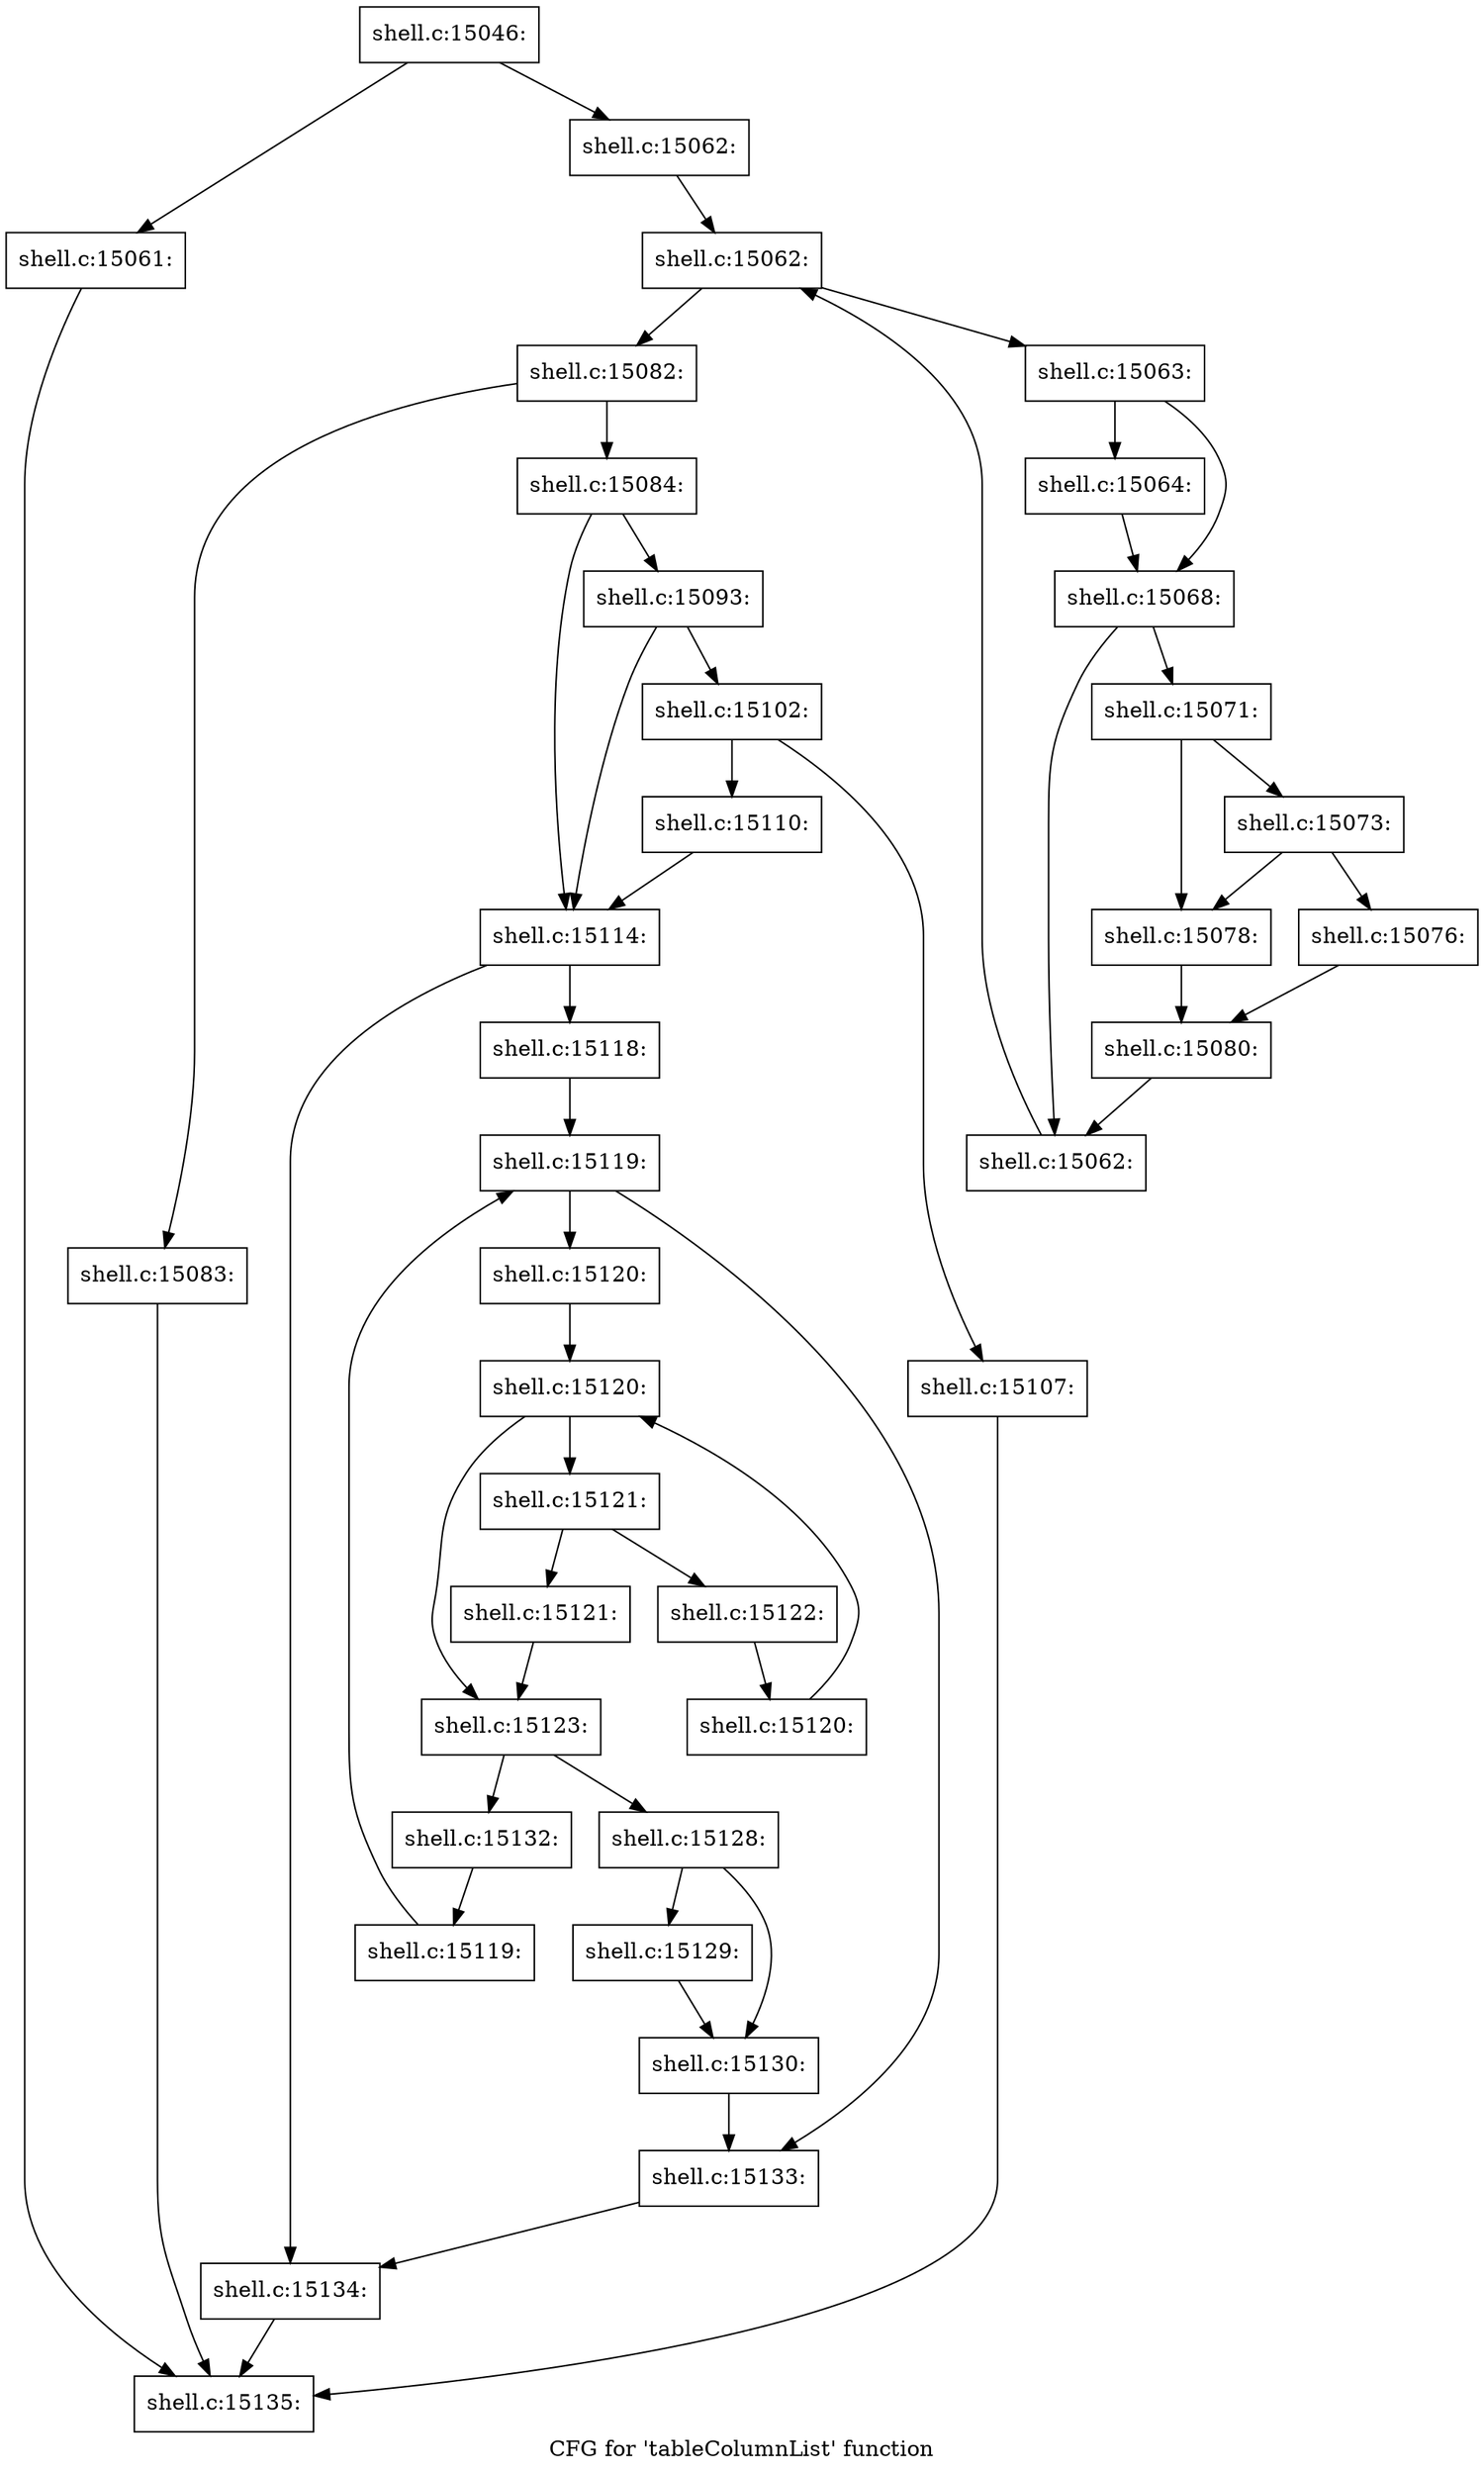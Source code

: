 digraph "CFG for 'tableColumnList' function" {
	label="CFG for 'tableColumnList' function";

	Node0x5602771c2010 [shape=record,label="{shell.c:15046:}"];
	Node0x5602771c2010 -> Node0x5602771c77b0;
	Node0x5602771c2010 -> Node0x5602771c7aa0;
	Node0x5602771c77b0 [shape=record,label="{shell.c:15061:}"];
	Node0x5602771c77b0 -> Node0x5602771c2190;
	Node0x5602771c7aa0 [shape=record,label="{shell.c:15062:}"];
	Node0x5602771c7aa0 -> Node0x5602771c7e60;
	Node0x5602771c7e60 [shape=record,label="{shell.c:15062:}"];
	Node0x5602771c7e60 -> Node0x5602771c82e0;
	Node0x5602771c7e60 -> Node0x5602771c7fc0;
	Node0x5602771c82e0 [shape=record,label="{shell.c:15063:}"];
	Node0x5602771c82e0 -> Node0x5602771c84f0;
	Node0x5602771c82e0 -> Node0x5602771c8540;
	Node0x5602771c84f0 [shape=record,label="{shell.c:15064:}"];
	Node0x5602771c84f0 -> Node0x5602771c8540;
	Node0x5602771c8540 [shape=record,label="{shell.c:15068:}"];
	Node0x5602771c8540 -> Node0x5602771ca220;
	Node0x5602771c8540 -> Node0x5602771ca270;
	Node0x5602771ca220 [shape=record,label="{shell.c:15071:}"];
	Node0x5602771ca220 -> Node0x5602771ca9b0;
	Node0x5602771ca220 -> Node0x5602771ca960;
	Node0x5602771ca9b0 [shape=record,label="{shell.c:15073:}"];
	Node0x5602771ca9b0 -> Node0x5602771ca8c0;
	Node0x5602771ca9b0 -> Node0x5602771ca960;
	Node0x5602771ca8c0 [shape=record,label="{shell.c:15076:}"];
	Node0x5602771ca8c0 -> Node0x5602771ca910;
	Node0x5602771ca960 [shape=record,label="{shell.c:15078:}"];
	Node0x5602771ca960 -> Node0x5602771ca910;
	Node0x5602771ca910 [shape=record,label="{shell.c:15080:}"];
	Node0x5602771ca910 -> Node0x5602771ca270;
	Node0x5602771ca270 [shape=record,label="{shell.c:15062:}"];
	Node0x5602771ca270 -> Node0x5602771c7e60;
	Node0x5602771c7fc0 [shape=record,label="{shell.c:15082:}"];
	Node0x5602771c7fc0 -> Node0x5602771cbc60;
	Node0x5602771c7fc0 -> Node0x5602771cbcb0;
	Node0x5602771cbc60 [shape=record,label="{shell.c:15083:}"];
	Node0x5602771cbc60 -> Node0x5602771c2190;
	Node0x5602771cbcb0 [shape=record,label="{shell.c:15084:}"];
	Node0x5602771cbcb0 -> Node0x5602771cc8a0;
	Node0x5602771cbcb0 -> Node0x5602771cc850;
	Node0x5602771cc8a0 [shape=record,label="{shell.c:15093:}"];
	Node0x5602771cc8a0 -> Node0x5602771cc800;
	Node0x5602771cc8a0 -> Node0x5602771cc850;
	Node0x5602771cc800 [shape=record,label="{shell.c:15102:}"];
	Node0x5602771cc800 -> Node0x5602771cd6d0;
	Node0x5602771cc800 -> Node0x5602771cd9c0;
	Node0x5602771cd6d0 [shape=record,label="{shell.c:15107:}"];
	Node0x5602771cd6d0 -> Node0x5602771c2190;
	Node0x5602771cd9c0 [shape=record,label="{shell.c:15110:}"];
	Node0x5602771cd9c0 -> Node0x5602771cc850;
	Node0x5602771cc850 [shape=record,label="{shell.c:15114:}"];
	Node0x5602771cc850 -> Node0x5602771ce7f0;
	Node0x5602771cc850 -> Node0x5602771ce840;
	Node0x5602771ce7f0 [shape=record,label="{shell.c:15118:}"];
	Node0x5602771ce7f0 -> Node0x5602771cf7f0;
	Node0x5602771cf7f0 [shape=record,label="{shell.c:15119:}"];
	Node0x5602771cf7f0 -> Node0x5602771cfa10;
	Node0x5602771cf7f0 -> Node0x5602771cf640;
	Node0x5602771cfa10 [shape=record,label="{shell.c:15120:}"];
	Node0x5602771cfa10 -> Node0x5602771cff60;
	Node0x5602771cff60 [shape=record,label="{shell.c:15120:}"];
	Node0x5602771cff60 -> Node0x5602771d0110;
	Node0x5602771cff60 -> Node0x5602771cfdb0;
	Node0x5602771d0110 [shape=record,label="{shell.c:15121:}"];
	Node0x5602771d0110 -> Node0x5602771d0590;
	Node0x5602771d0110 -> Node0x5602771d05e0;
	Node0x5602771d0590 [shape=record,label="{shell.c:15121:}"];
	Node0x5602771d0590 -> Node0x5602771cfdb0;
	Node0x5602771d05e0 [shape=record,label="{shell.c:15122:}"];
	Node0x5602771d05e0 -> Node0x5602771d0080;
	Node0x5602771d0080 [shape=record,label="{shell.c:15120:}"];
	Node0x5602771d0080 -> Node0x5602771cff60;
	Node0x5602771cfdb0 [shape=record,label="{shell.c:15123:}"];
	Node0x5602771cfdb0 -> Node0x5602771d1390;
	Node0x5602771cfdb0 -> Node0x5602771d13e0;
	Node0x5602771d1390 [shape=record,label="{shell.c:15128:}"];
	Node0x5602771d1390 -> Node0x5602771d2770;
	Node0x5602771d1390 -> Node0x5602771d1e40;
	Node0x5602771d2770 [shape=record,label="{shell.c:15129:}"];
	Node0x5602771d2770 -> Node0x5602771d1e40;
	Node0x5602771d1e40 [shape=record,label="{shell.c:15130:}"];
	Node0x5602771d1e40 -> Node0x5602771cf640;
	Node0x5602771d13e0 [shape=record,label="{shell.c:15132:}"];
	Node0x5602771d13e0 -> Node0x5602771cf980;
	Node0x5602771cf980 [shape=record,label="{shell.c:15119:}"];
	Node0x5602771cf980 -> Node0x5602771cf7f0;
	Node0x5602771cf640 [shape=record,label="{shell.c:15133:}"];
	Node0x5602771cf640 -> Node0x5602771ce840;
	Node0x5602771ce840 [shape=record,label="{shell.c:15134:}"];
	Node0x5602771ce840 -> Node0x5602771c2190;
	Node0x5602771c2190 [shape=record,label="{shell.c:15135:}"];
}
